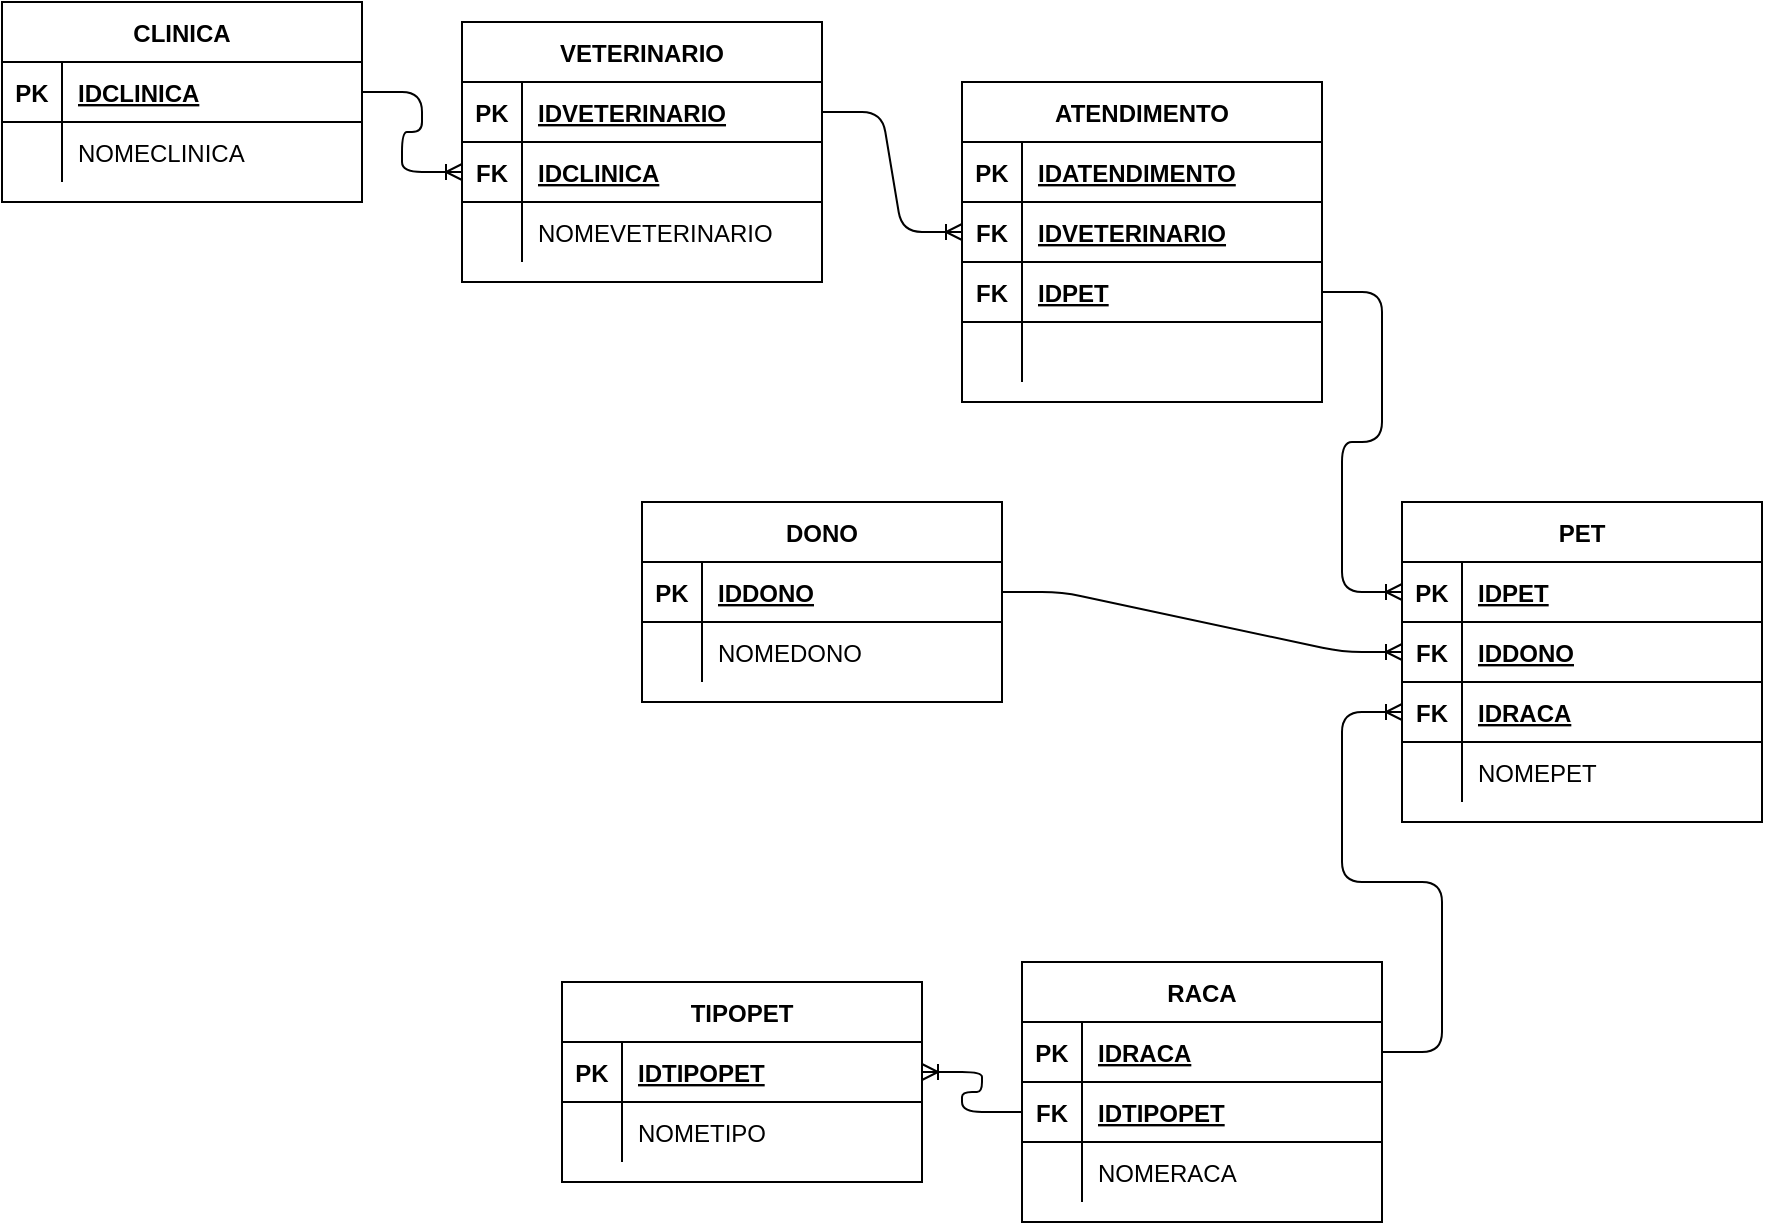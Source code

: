 <mxfile version="14.9.4" type="device"><diagram id="NK0T44-_ABy4Iwsn5YLO" name="Page-1"><mxGraphModel dx="1038" dy="579" grid="1" gridSize="10" guides="1" tooltips="1" connect="1" arrows="1" fold="1" page="1" pageScale="1" pageWidth="827" pageHeight="1169" math="0" shadow="0"><root><mxCell id="0"/><mxCell id="1" parent="0"/><mxCell id="oOjh9yXO8suqN9ZRp5Jr-26" value="CLINICA" style="shape=table;startSize=30;container=1;collapsible=1;childLayout=tableLayout;fixedRows=1;rowLines=0;fontStyle=1;align=center;resizeLast=1;" vertex="1" parent="1"><mxGeometry x="50" y="350" width="180" height="100" as="geometry"/></mxCell><mxCell id="oOjh9yXO8suqN9ZRp5Jr-27" value="" style="shape=partialRectangle;collapsible=0;dropTarget=0;pointerEvents=0;fillColor=none;top=0;left=0;bottom=1;right=0;points=[[0,0.5],[1,0.5]];portConstraint=eastwest;" vertex="1" parent="oOjh9yXO8suqN9ZRp5Jr-26"><mxGeometry y="30" width="180" height="30" as="geometry"/></mxCell><mxCell id="oOjh9yXO8suqN9ZRp5Jr-28" value="PK" style="shape=partialRectangle;connectable=0;fillColor=none;top=0;left=0;bottom=0;right=0;fontStyle=1;overflow=hidden;" vertex="1" parent="oOjh9yXO8suqN9ZRp5Jr-27"><mxGeometry width="30" height="30" as="geometry"/></mxCell><mxCell id="oOjh9yXO8suqN9ZRp5Jr-29" value="IDCLINICA" style="shape=partialRectangle;connectable=0;fillColor=none;top=0;left=0;bottom=0;right=0;align=left;spacingLeft=6;fontStyle=5;overflow=hidden;" vertex="1" parent="oOjh9yXO8suqN9ZRp5Jr-27"><mxGeometry x="30" width="150" height="30" as="geometry"/></mxCell><mxCell id="oOjh9yXO8suqN9ZRp5Jr-30" value="" style="shape=partialRectangle;collapsible=0;dropTarget=0;pointerEvents=0;fillColor=none;top=0;left=0;bottom=0;right=0;points=[[0,0.5],[1,0.5]];portConstraint=eastwest;" vertex="1" parent="oOjh9yXO8suqN9ZRp5Jr-26"><mxGeometry y="60" width="180" height="30" as="geometry"/></mxCell><mxCell id="oOjh9yXO8suqN9ZRp5Jr-31" value="" style="shape=partialRectangle;connectable=0;fillColor=none;top=0;left=0;bottom=0;right=0;editable=1;overflow=hidden;" vertex="1" parent="oOjh9yXO8suqN9ZRp5Jr-30"><mxGeometry width="30" height="30" as="geometry"/></mxCell><mxCell id="oOjh9yXO8suqN9ZRp5Jr-32" value="NOMECLINICA" style="shape=partialRectangle;connectable=0;fillColor=none;top=0;left=0;bottom=0;right=0;align=left;spacingLeft=6;overflow=hidden;" vertex="1" parent="oOjh9yXO8suqN9ZRp5Jr-30"><mxGeometry x="30" width="150" height="30" as="geometry"/></mxCell><mxCell id="oOjh9yXO8suqN9ZRp5Jr-39" value="VETERINARIO" style="shape=table;startSize=30;container=1;collapsible=1;childLayout=tableLayout;fixedRows=1;rowLines=0;fontStyle=1;align=center;resizeLast=1;" vertex="1" parent="1"><mxGeometry x="280" y="360" width="180" height="130" as="geometry"/></mxCell><mxCell id="oOjh9yXO8suqN9ZRp5Jr-40" value="" style="shape=partialRectangle;collapsible=0;dropTarget=0;pointerEvents=0;fillColor=none;top=0;left=0;bottom=1;right=0;points=[[0,0.5],[1,0.5]];portConstraint=eastwest;" vertex="1" parent="oOjh9yXO8suqN9ZRp5Jr-39"><mxGeometry y="30" width="180" height="30" as="geometry"/></mxCell><mxCell id="oOjh9yXO8suqN9ZRp5Jr-41" value="PK" style="shape=partialRectangle;connectable=0;fillColor=none;top=0;left=0;bottom=0;right=0;fontStyle=1;overflow=hidden;" vertex="1" parent="oOjh9yXO8suqN9ZRp5Jr-40"><mxGeometry width="30" height="30" as="geometry"/></mxCell><mxCell id="oOjh9yXO8suqN9ZRp5Jr-42" value="IDVETERINARIO" style="shape=partialRectangle;connectable=0;fillColor=none;top=0;left=0;bottom=0;right=0;align=left;spacingLeft=6;fontStyle=5;overflow=hidden;" vertex="1" parent="oOjh9yXO8suqN9ZRp5Jr-40"><mxGeometry x="30" width="150" height="30" as="geometry"/></mxCell><mxCell id="oOjh9yXO8suqN9ZRp5Jr-117" value="" style="shape=partialRectangle;collapsible=0;dropTarget=0;pointerEvents=0;fillColor=none;top=0;left=0;bottom=1;right=0;points=[[0,0.5],[1,0.5]];portConstraint=eastwest;" vertex="1" parent="oOjh9yXO8suqN9ZRp5Jr-39"><mxGeometry y="60" width="180" height="30" as="geometry"/></mxCell><mxCell id="oOjh9yXO8suqN9ZRp5Jr-118" value="FK" style="shape=partialRectangle;connectable=0;fillColor=none;top=0;left=0;bottom=0;right=0;fontStyle=1;overflow=hidden;" vertex="1" parent="oOjh9yXO8suqN9ZRp5Jr-117"><mxGeometry width="30" height="30" as="geometry"/></mxCell><mxCell id="oOjh9yXO8suqN9ZRp5Jr-119" value="IDCLINICA" style="shape=partialRectangle;connectable=0;fillColor=none;top=0;left=0;bottom=0;right=0;align=left;spacingLeft=6;fontStyle=5;overflow=hidden;" vertex="1" parent="oOjh9yXO8suqN9ZRp5Jr-117"><mxGeometry x="30" width="150" height="30" as="geometry"/></mxCell><mxCell id="oOjh9yXO8suqN9ZRp5Jr-43" value="" style="shape=partialRectangle;collapsible=0;dropTarget=0;pointerEvents=0;fillColor=none;top=0;left=0;bottom=0;right=0;points=[[0,0.5],[1,0.5]];portConstraint=eastwest;" vertex="1" parent="oOjh9yXO8suqN9ZRp5Jr-39"><mxGeometry y="90" width="180" height="30" as="geometry"/></mxCell><mxCell id="oOjh9yXO8suqN9ZRp5Jr-44" value="" style="shape=partialRectangle;connectable=0;fillColor=none;top=0;left=0;bottom=0;right=0;editable=1;overflow=hidden;" vertex="1" parent="oOjh9yXO8suqN9ZRp5Jr-43"><mxGeometry width="30" height="30" as="geometry"/></mxCell><mxCell id="oOjh9yXO8suqN9ZRp5Jr-45" value="NOMEVETERINARIO" style="shape=partialRectangle;connectable=0;fillColor=none;top=0;left=0;bottom=0;right=0;align=left;spacingLeft=6;overflow=hidden;" vertex="1" parent="oOjh9yXO8suqN9ZRp5Jr-43"><mxGeometry x="30" width="150" height="30" as="geometry"/></mxCell><mxCell id="oOjh9yXO8suqN9ZRp5Jr-52" value="ATENDIMENTO" style="shape=table;startSize=30;container=1;collapsible=1;childLayout=tableLayout;fixedRows=1;rowLines=0;fontStyle=1;align=center;resizeLast=1;" vertex="1" parent="1"><mxGeometry x="530" y="390" width="180" height="160" as="geometry"/></mxCell><mxCell id="oOjh9yXO8suqN9ZRp5Jr-53" value="" style="shape=partialRectangle;collapsible=0;dropTarget=0;pointerEvents=0;fillColor=none;top=0;left=0;bottom=1;right=0;points=[[0,0.5],[1,0.5]];portConstraint=eastwest;" vertex="1" parent="oOjh9yXO8suqN9ZRp5Jr-52"><mxGeometry y="30" width="180" height="30" as="geometry"/></mxCell><mxCell id="oOjh9yXO8suqN9ZRp5Jr-54" value="PK" style="shape=partialRectangle;connectable=0;fillColor=none;top=0;left=0;bottom=0;right=0;fontStyle=1;overflow=hidden;" vertex="1" parent="oOjh9yXO8suqN9ZRp5Jr-53"><mxGeometry width="30" height="30" as="geometry"/></mxCell><mxCell id="oOjh9yXO8suqN9ZRp5Jr-55" value="IDATENDIMENTO" style="shape=partialRectangle;connectable=0;fillColor=none;top=0;left=0;bottom=0;right=0;align=left;spacingLeft=6;fontStyle=5;overflow=hidden;" vertex="1" parent="oOjh9yXO8suqN9ZRp5Jr-53"><mxGeometry x="30" width="150" height="30" as="geometry"/></mxCell><mxCell id="oOjh9yXO8suqN9ZRp5Jr-120" value="" style="shape=partialRectangle;collapsible=0;dropTarget=0;pointerEvents=0;fillColor=none;top=0;left=0;bottom=1;right=0;points=[[0,0.5],[1,0.5]];portConstraint=eastwest;" vertex="1" parent="oOjh9yXO8suqN9ZRp5Jr-52"><mxGeometry y="60" width="180" height="30" as="geometry"/></mxCell><mxCell id="oOjh9yXO8suqN9ZRp5Jr-121" value="FK" style="shape=partialRectangle;connectable=0;fillColor=none;top=0;left=0;bottom=0;right=0;fontStyle=1;overflow=hidden;" vertex="1" parent="oOjh9yXO8suqN9ZRp5Jr-120"><mxGeometry width="30" height="30" as="geometry"/></mxCell><mxCell id="oOjh9yXO8suqN9ZRp5Jr-122" value="IDVETERINARIO" style="shape=partialRectangle;connectable=0;fillColor=none;top=0;left=0;bottom=0;right=0;align=left;spacingLeft=6;fontStyle=5;overflow=hidden;" vertex="1" parent="oOjh9yXO8suqN9ZRp5Jr-120"><mxGeometry x="30" width="150" height="30" as="geometry"/></mxCell><mxCell id="oOjh9yXO8suqN9ZRp5Jr-123" value="" style="shape=partialRectangle;collapsible=0;dropTarget=0;pointerEvents=0;fillColor=none;top=0;left=0;bottom=1;right=0;points=[[0,0.5],[1,0.5]];portConstraint=eastwest;" vertex="1" parent="oOjh9yXO8suqN9ZRp5Jr-52"><mxGeometry y="90" width="180" height="30" as="geometry"/></mxCell><mxCell id="oOjh9yXO8suqN9ZRp5Jr-124" value="FK" style="shape=partialRectangle;connectable=0;fillColor=none;top=0;left=0;bottom=0;right=0;fontStyle=1;overflow=hidden;" vertex="1" parent="oOjh9yXO8suqN9ZRp5Jr-123"><mxGeometry width="30" height="30" as="geometry"/></mxCell><mxCell id="oOjh9yXO8suqN9ZRp5Jr-125" value="IDPET" style="shape=partialRectangle;connectable=0;fillColor=none;top=0;left=0;bottom=0;right=0;align=left;spacingLeft=6;fontStyle=5;overflow=hidden;" vertex="1" parent="oOjh9yXO8suqN9ZRp5Jr-123"><mxGeometry x="30" width="150" height="30" as="geometry"/></mxCell><mxCell id="oOjh9yXO8suqN9ZRp5Jr-56" value="" style="shape=partialRectangle;collapsible=0;dropTarget=0;pointerEvents=0;fillColor=none;top=0;left=0;bottom=0;right=0;points=[[0,0.5],[1,0.5]];portConstraint=eastwest;" vertex="1" parent="oOjh9yXO8suqN9ZRp5Jr-52"><mxGeometry y="120" width="180" height="30" as="geometry"/></mxCell><mxCell id="oOjh9yXO8suqN9ZRp5Jr-57" value="" style="shape=partialRectangle;connectable=0;fillColor=none;top=0;left=0;bottom=0;right=0;editable=1;overflow=hidden;" vertex="1" parent="oOjh9yXO8suqN9ZRp5Jr-56"><mxGeometry width="30" height="30" as="geometry"/></mxCell><mxCell id="oOjh9yXO8suqN9ZRp5Jr-58" value="" style="shape=partialRectangle;connectable=0;fillColor=none;top=0;left=0;bottom=0;right=0;align=left;spacingLeft=6;overflow=hidden;" vertex="1" parent="oOjh9yXO8suqN9ZRp5Jr-56"><mxGeometry x="30" width="150" height="30" as="geometry"/></mxCell><mxCell id="oOjh9yXO8suqN9ZRp5Jr-65" value="RACA" style="shape=table;startSize=30;container=1;collapsible=1;childLayout=tableLayout;fixedRows=1;rowLines=0;fontStyle=1;align=center;resizeLast=1;" vertex="1" parent="1"><mxGeometry x="560" y="830" width="180" height="130" as="geometry"/></mxCell><mxCell id="oOjh9yXO8suqN9ZRp5Jr-66" value="" style="shape=partialRectangle;collapsible=0;dropTarget=0;pointerEvents=0;fillColor=none;top=0;left=0;bottom=1;right=0;points=[[0,0.5],[1,0.5]];portConstraint=eastwest;" vertex="1" parent="oOjh9yXO8suqN9ZRp5Jr-65"><mxGeometry y="30" width="180" height="30" as="geometry"/></mxCell><mxCell id="oOjh9yXO8suqN9ZRp5Jr-67" value="PK" style="shape=partialRectangle;connectable=0;fillColor=none;top=0;left=0;bottom=0;right=0;fontStyle=1;overflow=hidden;" vertex="1" parent="oOjh9yXO8suqN9ZRp5Jr-66"><mxGeometry width="30" height="30" as="geometry"/></mxCell><mxCell id="oOjh9yXO8suqN9ZRp5Jr-68" value="IDRACA" style="shape=partialRectangle;connectable=0;fillColor=none;top=0;left=0;bottom=0;right=0;align=left;spacingLeft=6;fontStyle=5;overflow=hidden;" vertex="1" parent="oOjh9yXO8suqN9ZRp5Jr-66"><mxGeometry x="30" width="150" height="30" as="geometry"/></mxCell><mxCell id="oOjh9yXO8suqN9ZRp5Jr-132" value="" style="shape=partialRectangle;collapsible=0;dropTarget=0;pointerEvents=0;fillColor=none;top=0;left=0;bottom=1;right=0;points=[[0,0.5],[1,0.5]];portConstraint=eastwest;" vertex="1" parent="oOjh9yXO8suqN9ZRp5Jr-65"><mxGeometry y="60" width="180" height="30" as="geometry"/></mxCell><mxCell id="oOjh9yXO8suqN9ZRp5Jr-133" value="FK" style="shape=partialRectangle;connectable=0;fillColor=none;top=0;left=0;bottom=0;right=0;fontStyle=1;overflow=hidden;" vertex="1" parent="oOjh9yXO8suqN9ZRp5Jr-132"><mxGeometry width="30" height="30" as="geometry"/></mxCell><mxCell id="oOjh9yXO8suqN9ZRp5Jr-134" value="IDTIPOPET" style="shape=partialRectangle;connectable=0;fillColor=none;top=0;left=0;bottom=0;right=0;align=left;spacingLeft=6;fontStyle=5;overflow=hidden;" vertex="1" parent="oOjh9yXO8suqN9ZRp5Jr-132"><mxGeometry x="30" width="150" height="30" as="geometry"/></mxCell><mxCell id="oOjh9yXO8suqN9ZRp5Jr-69" value="" style="shape=partialRectangle;collapsible=0;dropTarget=0;pointerEvents=0;fillColor=none;top=0;left=0;bottom=0;right=0;points=[[0,0.5],[1,0.5]];portConstraint=eastwest;" vertex="1" parent="oOjh9yXO8suqN9ZRp5Jr-65"><mxGeometry y="90" width="180" height="30" as="geometry"/></mxCell><mxCell id="oOjh9yXO8suqN9ZRp5Jr-70" value="" style="shape=partialRectangle;connectable=0;fillColor=none;top=0;left=0;bottom=0;right=0;editable=1;overflow=hidden;" vertex="1" parent="oOjh9yXO8suqN9ZRp5Jr-69"><mxGeometry width="30" height="30" as="geometry"/></mxCell><mxCell id="oOjh9yXO8suqN9ZRp5Jr-71" value="NOMERACA" style="shape=partialRectangle;connectable=0;fillColor=none;top=0;left=0;bottom=0;right=0;align=left;spacingLeft=6;overflow=hidden;" vertex="1" parent="oOjh9yXO8suqN9ZRp5Jr-69"><mxGeometry x="30" width="150" height="30" as="geometry"/></mxCell><mxCell id="oOjh9yXO8suqN9ZRp5Jr-78" value="DONO" style="shape=table;startSize=30;container=1;collapsible=1;childLayout=tableLayout;fixedRows=1;rowLines=0;fontStyle=1;align=center;resizeLast=1;" vertex="1" parent="1"><mxGeometry x="370" y="600" width="180" height="100" as="geometry"/></mxCell><mxCell id="oOjh9yXO8suqN9ZRp5Jr-79" value="" style="shape=partialRectangle;collapsible=0;dropTarget=0;pointerEvents=0;fillColor=none;top=0;left=0;bottom=1;right=0;points=[[0,0.5],[1,0.5]];portConstraint=eastwest;" vertex="1" parent="oOjh9yXO8suqN9ZRp5Jr-78"><mxGeometry y="30" width="180" height="30" as="geometry"/></mxCell><mxCell id="oOjh9yXO8suqN9ZRp5Jr-80" value="PK" style="shape=partialRectangle;connectable=0;fillColor=none;top=0;left=0;bottom=0;right=0;fontStyle=1;overflow=hidden;" vertex="1" parent="oOjh9yXO8suqN9ZRp5Jr-79"><mxGeometry width="30" height="30" as="geometry"/></mxCell><mxCell id="oOjh9yXO8suqN9ZRp5Jr-81" value="IDDONO" style="shape=partialRectangle;connectable=0;fillColor=none;top=0;left=0;bottom=0;right=0;align=left;spacingLeft=6;fontStyle=5;overflow=hidden;" vertex="1" parent="oOjh9yXO8suqN9ZRp5Jr-79"><mxGeometry x="30" width="150" height="30" as="geometry"/></mxCell><mxCell id="oOjh9yXO8suqN9ZRp5Jr-82" value="" style="shape=partialRectangle;collapsible=0;dropTarget=0;pointerEvents=0;fillColor=none;top=0;left=0;bottom=0;right=0;points=[[0,0.5],[1,0.5]];portConstraint=eastwest;" vertex="1" parent="oOjh9yXO8suqN9ZRp5Jr-78"><mxGeometry y="60" width="180" height="30" as="geometry"/></mxCell><mxCell id="oOjh9yXO8suqN9ZRp5Jr-83" value="" style="shape=partialRectangle;connectable=0;fillColor=none;top=0;left=0;bottom=0;right=0;editable=1;overflow=hidden;" vertex="1" parent="oOjh9yXO8suqN9ZRp5Jr-82"><mxGeometry width="30" height="30" as="geometry"/></mxCell><mxCell id="oOjh9yXO8suqN9ZRp5Jr-84" value="NOMEDONO" style="shape=partialRectangle;connectable=0;fillColor=none;top=0;left=0;bottom=0;right=0;align=left;spacingLeft=6;overflow=hidden;" vertex="1" parent="oOjh9yXO8suqN9ZRp5Jr-82"><mxGeometry x="30" width="150" height="30" as="geometry"/></mxCell><mxCell id="oOjh9yXO8suqN9ZRp5Jr-91" value="PET" style="shape=table;startSize=30;container=1;collapsible=1;childLayout=tableLayout;fixedRows=1;rowLines=0;fontStyle=1;align=center;resizeLast=1;" vertex="1" parent="1"><mxGeometry x="750" y="600" width="180" height="160" as="geometry"/></mxCell><mxCell id="oOjh9yXO8suqN9ZRp5Jr-92" value="" style="shape=partialRectangle;collapsible=0;dropTarget=0;pointerEvents=0;fillColor=none;top=0;left=0;bottom=1;right=0;points=[[0,0.5],[1,0.5]];portConstraint=eastwest;" vertex="1" parent="oOjh9yXO8suqN9ZRp5Jr-91"><mxGeometry y="30" width="180" height="30" as="geometry"/></mxCell><mxCell id="oOjh9yXO8suqN9ZRp5Jr-93" value="PK" style="shape=partialRectangle;connectable=0;fillColor=none;top=0;left=0;bottom=0;right=0;fontStyle=1;overflow=hidden;" vertex="1" parent="oOjh9yXO8suqN9ZRp5Jr-92"><mxGeometry width="30" height="30" as="geometry"/></mxCell><mxCell id="oOjh9yXO8suqN9ZRp5Jr-94" value="IDPET" style="shape=partialRectangle;connectable=0;fillColor=none;top=0;left=0;bottom=0;right=0;align=left;spacingLeft=6;fontStyle=5;overflow=hidden;" vertex="1" parent="oOjh9yXO8suqN9ZRp5Jr-92"><mxGeometry x="30" width="150" height="30" as="geometry"/></mxCell><mxCell id="oOjh9yXO8suqN9ZRp5Jr-129" value="" style="shape=partialRectangle;collapsible=0;dropTarget=0;pointerEvents=0;fillColor=none;top=0;left=0;bottom=1;right=0;points=[[0,0.5],[1,0.5]];portConstraint=eastwest;" vertex="1" parent="oOjh9yXO8suqN9ZRp5Jr-91"><mxGeometry y="60" width="180" height="30" as="geometry"/></mxCell><mxCell id="oOjh9yXO8suqN9ZRp5Jr-130" value="FK" style="shape=partialRectangle;connectable=0;fillColor=none;top=0;left=0;bottom=0;right=0;fontStyle=1;overflow=hidden;" vertex="1" parent="oOjh9yXO8suqN9ZRp5Jr-129"><mxGeometry width="30" height="30" as="geometry"/></mxCell><mxCell id="oOjh9yXO8suqN9ZRp5Jr-131" value="IDDONO" style="shape=partialRectangle;connectable=0;fillColor=none;top=0;left=0;bottom=0;right=0;align=left;spacingLeft=6;fontStyle=5;overflow=hidden;" vertex="1" parent="oOjh9yXO8suqN9ZRp5Jr-129"><mxGeometry x="30" width="150" height="30" as="geometry"/></mxCell><mxCell id="oOjh9yXO8suqN9ZRp5Jr-126" value="" style="shape=partialRectangle;collapsible=0;dropTarget=0;pointerEvents=0;fillColor=none;top=0;left=0;bottom=1;right=0;points=[[0,0.5],[1,0.5]];portConstraint=eastwest;" vertex="1" parent="oOjh9yXO8suqN9ZRp5Jr-91"><mxGeometry y="90" width="180" height="30" as="geometry"/></mxCell><mxCell id="oOjh9yXO8suqN9ZRp5Jr-127" value="FK" style="shape=partialRectangle;connectable=0;fillColor=none;top=0;left=0;bottom=0;right=0;fontStyle=1;overflow=hidden;" vertex="1" parent="oOjh9yXO8suqN9ZRp5Jr-126"><mxGeometry width="30" height="30" as="geometry"/></mxCell><mxCell id="oOjh9yXO8suqN9ZRp5Jr-128" value="IDRACA" style="shape=partialRectangle;connectable=0;fillColor=none;top=0;left=0;bottom=0;right=0;align=left;spacingLeft=6;fontStyle=5;overflow=hidden;" vertex="1" parent="oOjh9yXO8suqN9ZRp5Jr-126"><mxGeometry x="30" width="150" height="30" as="geometry"/></mxCell><mxCell id="oOjh9yXO8suqN9ZRp5Jr-95" value="" style="shape=partialRectangle;collapsible=0;dropTarget=0;pointerEvents=0;fillColor=none;top=0;left=0;bottom=0;right=0;points=[[0,0.5],[1,0.5]];portConstraint=eastwest;" vertex="1" parent="oOjh9yXO8suqN9ZRp5Jr-91"><mxGeometry y="120" width="180" height="30" as="geometry"/></mxCell><mxCell id="oOjh9yXO8suqN9ZRp5Jr-96" value="" style="shape=partialRectangle;connectable=0;fillColor=none;top=0;left=0;bottom=0;right=0;editable=1;overflow=hidden;" vertex="1" parent="oOjh9yXO8suqN9ZRp5Jr-95"><mxGeometry width="30" height="30" as="geometry"/></mxCell><mxCell id="oOjh9yXO8suqN9ZRp5Jr-97" value="NOMEPET" style="shape=partialRectangle;connectable=0;fillColor=none;top=0;left=0;bottom=0;right=0;align=left;spacingLeft=6;overflow=hidden;" vertex="1" parent="oOjh9yXO8suqN9ZRp5Jr-95"><mxGeometry x="30" width="150" height="30" as="geometry"/></mxCell><mxCell id="oOjh9yXO8suqN9ZRp5Jr-104" value="TIPOPET" style="shape=table;startSize=30;container=1;collapsible=1;childLayout=tableLayout;fixedRows=1;rowLines=0;fontStyle=1;align=center;resizeLast=1;" vertex="1" parent="1"><mxGeometry x="330" y="840" width="180" height="100" as="geometry"/></mxCell><mxCell id="oOjh9yXO8suqN9ZRp5Jr-105" value="" style="shape=partialRectangle;collapsible=0;dropTarget=0;pointerEvents=0;fillColor=none;top=0;left=0;bottom=1;right=0;points=[[0,0.5],[1,0.5]];portConstraint=eastwest;" vertex="1" parent="oOjh9yXO8suqN9ZRp5Jr-104"><mxGeometry y="30" width="180" height="30" as="geometry"/></mxCell><mxCell id="oOjh9yXO8suqN9ZRp5Jr-106" value="PK" style="shape=partialRectangle;connectable=0;fillColor=none;top=0;left=0;bottom=0;right=0;fontStyle=1;overflow=hidden;" vertex="1" parent="oOjh9yXO8suqN9ZRp5Jr-105"><mxGeometry width="30" height="30" as="geometry"/></mxCell><mxCell id="oOjh9yXO8suqN9ZRp5Jr-107" value="IDTIPOPET" style="shape=partialRectangle;connectable=0;fillColor=none;top=0;left=0;bottom=0;right=0;align=left;spacingLeft=6;fontStyle=5;overflow=hidden;" vertex="1" parent="oOjh9yXO8suqN9ZRp5Jr-105"><mxGeometry x="30" width="150" height="30" as="geometry"/></mxCell><mxCell id="oOjh9yXO8suqN9ZRp5Jr-108" value="" style="shape=partialRectangle;collapsible=0;dropTarget=0;pointerEvents=0;fillColor=none;top=0;left=0;bottom=0;right=0;points=[[0,0.5],[1,0.5]];portConstraint=eastwest;" vertex="1" parent="oOjh9yXO8suqN9ZRp5Jr-104"><mxGeometry y="60" width="180" height="30" as="geometry"/></mxCell><mxCell id="oOjh9yXO8suqN9ZRp5Jr-109" value="" style="shape=partialRectangle;connectable=0;fillColor=none;top=0;left=0;bottom=0;right=0;editable=1;overflow=hidden;" vertex="1" parent="oOjh9yXO8suqN9ZRp5Jr-108"><mxGeometry width="30" height="30" as="geometry"/></mxCell><mxCell id="oOjh9yXO8suqN9ZRp5Jr-110" value="NOMETIPO" style="shape=partialRectangle;connectable=0;fillColor=none;top=0;left=0;bottom=0;right=0;align=left;spacingLeft=6;overflow=hidden;" vertex="1" parent="oOjh9yXO8suqN9ZRp5Jr-108"><mxGeometry x="30" width="150" height="30" as="geometry"/></mxCell><mxCell id="oOjh9yXO8suqN9ZRp5Jr-136" value="" style="edgeStyle=entityRelationEdgeStyle;fontSize=12;html=1;endArrow=ERoneToMany;entryX=0;entryY=0.5;entryDx=0;entryDy=0;exitX=1;exitY=0.5;exitDx=0;exitDy=0;" edge="1" parent="1" source="oOjh9yXO8suqN9ZRp5Jr-40" target="oOjh9yXO8suqN9ZRp5Jr-120"><mxGeometry width="100" height="100" relative="1" as="geometry"><mxPoint x="240" y="640" as="sourcePoint"/><mxPoint x="340" y="540" as="targetPoint"/></mxGeometry></mxCell><mxCell id="oOjh9yXO8suqN9ZRp5Jr-135" value="" style="edgeStyle=entityRelationEdgeStyle;fontSize=12;html=1;endArrow=ERoneToMany;entryX=0;entryY=0.5;entryDx=0;entryDy=0;exitX=1;exitY=0.5;exitDx=0;exitDy=0;" edge="1" parent="1" source="oOjh9yXO8suqN9ZRp5Jr-27" target="oOjh9yXO8suqN9ZRp5Jr-117"><mxGeometry width="100" height="100" relative="1" as="geometry"><mxPoint x="130" y="600" as="sourcePoint"/><mxPoint x="230" y="560" as="targetPoint"/></mxGeometry></mxCell><mxCell id="oOjh9yXO8suqN9ZRp5Jr-137" value="" style="edgeStyle=entityRelationEdgeStyle;fontSize=12;html=1;endArrow=ERoneToMany;entryX=0;entryY=0.5;entryDx=0;entryDy=0;exitX=1;exitY=0.5;exitDx=0;exitDy=0;" edge="1" parent="1" source="oOjh9yXO8suqN9ZRp5Jr-123" target="oOjh9yXO8suqN9ZRp5Jr-92"><mxGeometry width="100" height="100" relative="1" as="geometry"><mxPoint x="150" y="630" as="sourcePoint"/><mxPoint x="250" y="530" as="targetPoint"/></mxGeometry></mxCell><mxCell id="oOjh9yXO8suqN9ZRp5Jr-138" value="" style="edgeStyle=entityRelationEdgeStyle;fontSize=12;html=1;endArrow=ERoneToMany;exitX=1;exitY=0.5;exitDx=0;exitDy=0;entryX=0;entryY=0.5;entryDx=0;entryDy=0;" edge="1" parent="1" source="oOjh9yXO8suqN9ZRp5Jr-79" target="oOjh9yXO8suqN9ZRp5Jr-129"><mxGeometry width="100" height="100" relative="1" as="geometry"><mxPoint x="360" y="740" as="sourcePoint"/><mxPoint x="620" y="710" as="targetPoint"/></mxGeometry></mxCell><mxCell id="oOjh9yXO8suqN9ZRp5Jr-139" value="" style="edgeStyle=entityRelationEdgeStyle;fontSize=12;html=1;endArrow=ERoneToMany;entryX=1;entryY=0.5;entryDx=0;entryDy=0;exitX=0;exitY=0.5;exitDx=0;exitDy=0;" edge="1" parent="1" source="oOjh9yXO8suqN9ZRp5Jr-132" target="oOjh9yXO8suqN9ZRp5Jr-105"><mxGeometry width="100" height="100" relative="1" as="geometry"><mxPoint x="550" y="790" as="sourcePoint"/><mxPoint x="460" y="640" as="targetPoint"/></mxGeometry></mxCell><mxCell id="oOjh9yXO8suqN9ZRp5Jr-140" value="" style="edgeStyle=entityRelationEdgeStyle;fontSize=12;html=1;endArrow=ERoneToMany;entryX=0;entryY=0.5;entryDx=0;entryDy=0;exitX=1;exitY=0.5;exitDx=0;exitDy=0;" edge="1" parent="1" source="oOjh9yXO8suqN9ZRp5Jr-66" target="oOjh9yXO8suqN9ZRp5Jr-126"><mxGeometry width="100" height="100" relative="1" as="geometry"><mxPoint x="360" y="740" as="sourcePoint"/><mxPoint x="460" y="640" as="targetPoint"/></mxGeometry></mxCell></root></mxGraphModel></diagram></mxfile>